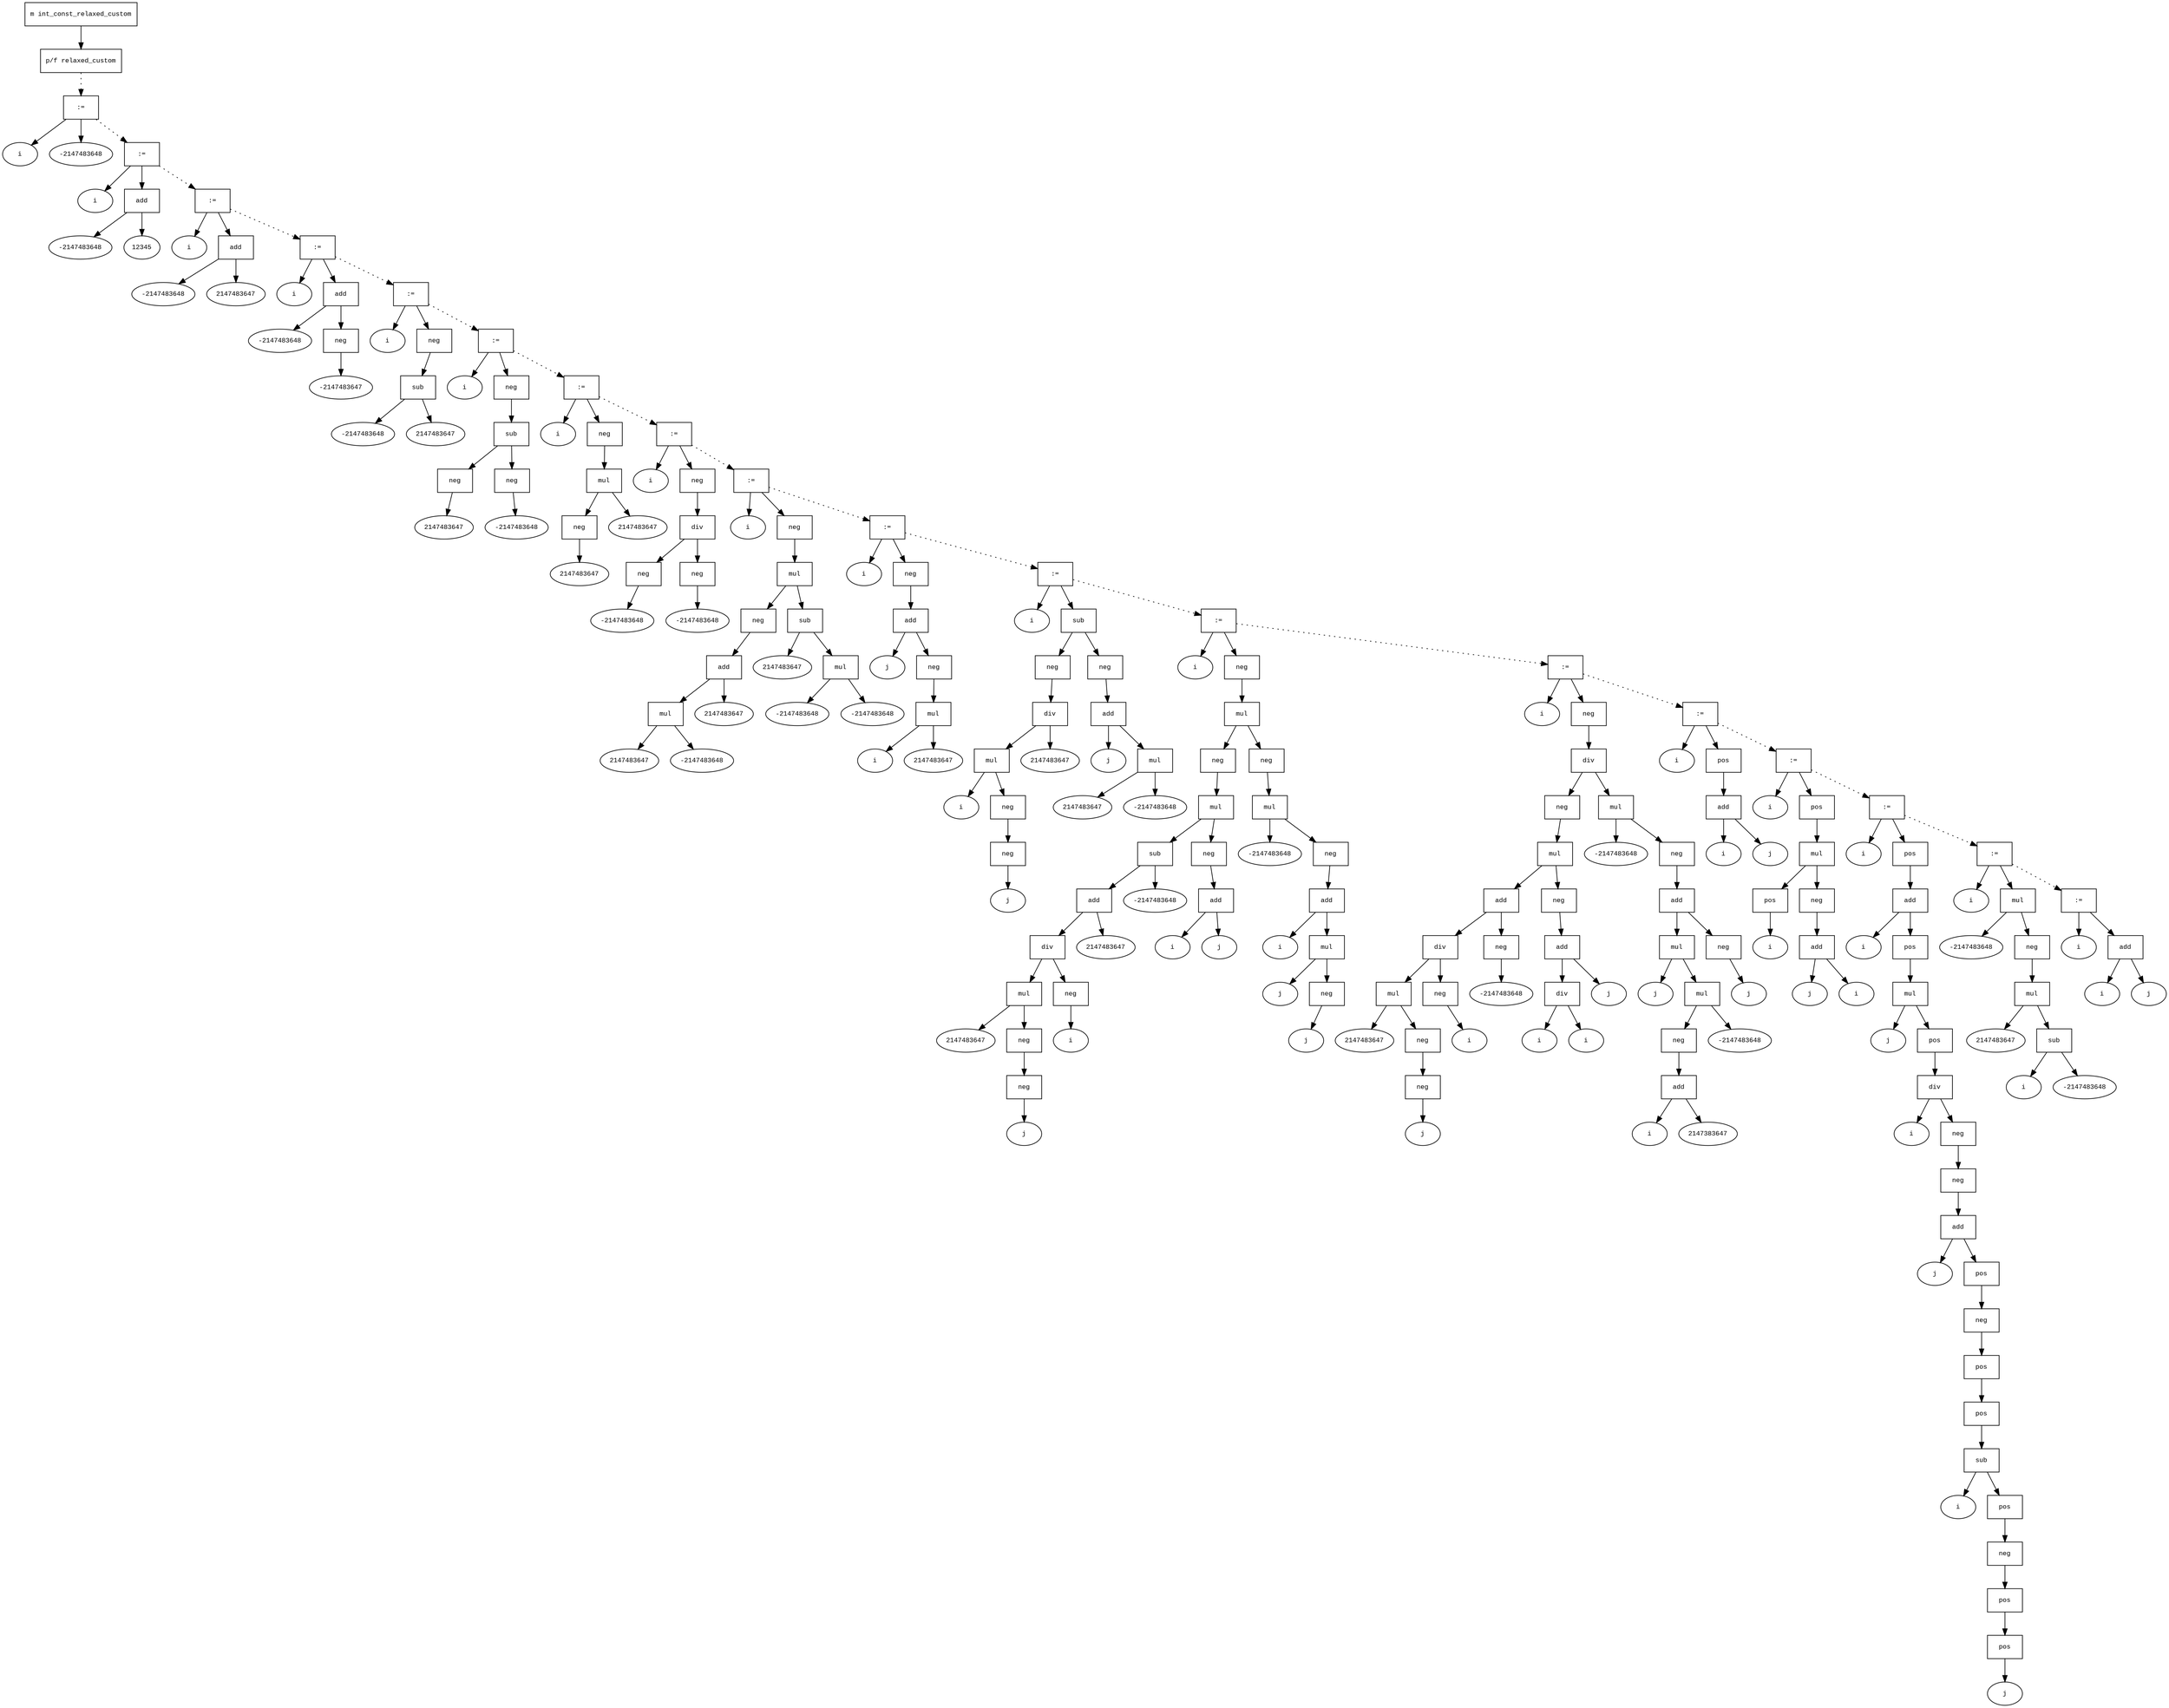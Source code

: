 digraph AST {
  graph [fontname="Times New Roman",fontsize=10];
  node  [fontname="Courier New",fontsize=10];
  edge  [fontname="Times New Roman",fontsize=10];

  node0 [label="m int_const_relaxed_custom",shape=box];
  node1 [label="p/f relaxed_custom",shape=box];
  node8 [label=":=",shape=box];
  node6 [label="i",shape=ellipse];
  node8->node6;
  node7 [label="-2147483648",shape=ellipse];
  node8->node7;
  node1 -> node8 [style=dotted];
  node13 [label=":=",shape=box];
  node9 [label="i",shape=ellipse];
  node13->node9;
  node12 [label="add",shape=box];
  node10 [label="-2147483648",shape=ellipse];
  node12->node10;
  node11 [label="12345",shape=ellipse];
  node12->node11;
  node13->node12;
  node8 -> node13 [style=dotted];
  node18 [label=":=",shape=box];
  node14 [label="i",shape=ellipse];
  node18->node14;
  node17 [label="add",shape=box];
  node15 [label="-2147483648",shape=ellipse];
  node17->node15;
  node16 [label="2147483647",shape=ellipse];
  node17->node16;
  node18->node17;
  node13 -> node18 [style=dotted];
  node24 [label=":=",shape=box];
  node19 [label="i",shape=ellipse];
  node24->node19;
  node23 [label="add",shape=box];
  node20 [label="-2147483648",shape=ellipse];
  node23->node20;
  node22 [label="neg",shape=box];
  node21 [label="-2147483647",shape=ellipse];
  node22->node21;
  node23->node22;
  node24->node23;
  node18 -> node24 [style=dotted];
  node30 [label=":=",shape=box];
  node25 [label="i",shape=ellipse];
  node30->node25;
  node29 [label="neg",shape=box];
  node28 [label="sub",shape=box];
  node26 [label="-2147483648",shape=ellipse];
  node28->node26;
  node27 [label="2147483647",shape=ellipse];
  node28->node27;
  node29->node28;
  node30->node29;
  node24 -> node30 [style=dotted];
  node38 [label=":=",shape=box];
  node31 [label="i",shape=ellipse];
  node38->node31;
  node37 [label="neg",shape=box];
  node36 [label="sub",shape=box];
  node33 [label="neg",shape=box];
  node32 [label="2147483647",shape=ellipse];
  node33->node32;
  node36->node33;
  node35 [label="neg",shape=box];
  node34 [label="-2147483648",shape=ellipse];
  node35->node34;
  node36->node35;
  node37->node36;
  node38->node37;
  node30 -> node38 [style=dotted];
  node45 [label=":=",shape=box];
  node39 [label="i",shape=ellipse];
  node45->node39;
  node44 [label="neg",shape=box];
  node43 [label="mul",shape=box];
  node41 [label="neg",shape=box];
  node40 [label="2147483647",shape=ellipse];
  node41->node40;
  node43->node41;
  node42 [label="2147483647",shape=ellipse];
  node43->node42;
  node44->node43;
  node45->node44;
  node38 -> node45 [style=dotted];
  node53 [label=":=",shape=box];
  node46 [label="i",shape=ellipse];
  node53->node46;
  node52 [label="neg",shape=box];
  node51 [label="div",shape=box];
  node48 [label="neg",shape=box];
  node47 [label="-2147483648",shape=ellipse];
  node48->node47;
  node51->node48;
  node50 [label="neg",shape=box];
  node49 [label="-2147483648",shape=ellipse];
  node50->node49;
  node51->node50;
  node52->node51;
  node53->node52;
  node45 -> node53 [style=dotted];
  node68 [label=":=",shape=box];
  node54 [label="i",shape=ellipse];
  node68->node54;
  node67 [label="neg",shape=box];
  node66 [label="mul",shape=box];
  node60 [label="neg",shape=box];
  node59 [label="add",shape=box];
  node57 [label="mul",shape=box];
  node55 [label="2147483647",shape=ellipse];
  node57->node55;
  node56 [label="-2147483648",shape=ellipse];
  node57->node56;
  node59->node57;
  node58 [label="2147483647",shape=ellipse];
  node59->node58;
  node60->node59;
  node66->node60;
  node65 [label="sub",shape=box];
  node61 [label="2147483647",shape=ellipse];
  node65->node61;
  node64 [label="mul",shape=box];
  node62 [label="-2147483648",shape=ellipse];
  node64->node62;
  node63 [label="-2147483648",shape=ellipse];
  node64->node63;
  node65->node64;
  node66->node65;
  node67->node66;
  node68->node67;
  node53 -> node68 [style=dotted];
  node77 [label=":=",shape=box];
  node69 [label="i",shape=ellipse];
  node77->node69;
  node76 [label="neg",shape=box];
  node75 [label="add",shape=box];
  node70 [label="j",shape=ellipse];
  node75->node70;
  node74 [label="neg",shape=box];
  node73 [label="mul",shape=box];
  node71 [label="i",shape=ellipse];
  node73->node71;
  node72 [label="2147483647",shape=ellipse];
  node73->node72;
  node74->node73;
  node75->node74;
  node76->node75;
  node77->node76;
  node68 -> node77 [style=dotted];
  node94 [label=":=",shape=box];
  node78 [label="i",shape=ellipse];
  node94->node78;
  node93 [label="sub",shape=box];
  node86 [label="neg",shape=box];
  node85 [label="div",shape=box];
  node83 [label="mul",shape=box];
  node79 [label="i",shape=ellipse];
  node83->node79;
  node82 [label="neg",shape=box];
  node81 [label="neg",shape=box];
  node80 [label="j",shape=ellipse];
  node81->node80;
  node82->node81;
  node83->node82;
  node85->node83;
  node84 [label="2147483647",shape=ellipse];
  node85->node84;
  node86->node85;
  node93->node86;
  node92 [label="neg",shape=box];
  node91 [label="add",shape=box];
  node87 [label="j",shape=ellipse];
  node91->node87;
  node90 [label="mul",shape=box];
  node88 [label="2147483647",shape=ellipse];
  node90->node88;
  node89 [label="-2147483648",shape=ellipse];
  node90->node89;
  node91->node90;
  node92->node91;
  node93->node92;
  node94->node93;
  node77 -> node94 [style=dotted];
  node126 [label=":=",shape=box];
  node95 [label="i",shape=ellipse];
  node126->node95;
  node125 [label="neg",shape=box];
  node124 [label="mul",shape=box];
  node113 [label="neg",shape=box];
  node112 [label="mul",shape=box];
  node107 [label="sub",shape=box];
  node105 [label="add",shape=box];
  node103 [label="div",shape=box];
  node100 [label="mul",shape=box];
  node96 [label="2147483647",shape=ellipse];
  node100->node96;
  node99 [label="neg",shape=box];
  node98 [label="neg",shape=box];
  node97 [label="j",shape=ellipse];
  node98->node97;
  node99->node98;
  node100->node99;
  node103->node100;
  node102 [label="neg",shape=box];
  node101 [label="i",shape=ellipse];
  node102->node101;
  node103->node102;
  node105->node103;
  node104 [label="2147483647",shape=ellipse];
  node105->node104;
  node107->node105;
  node106 [label="-2147483648",shape=ellipse];
  node107->node106;
  node112->node107;
  node111 [label="neg",shape=box];
  node110 [label="add",shape=box];
  node108 [label="i",shape=ellipse];
  node110->node108;
  node109 [label="j",shape=ellipse];
  node110->node109;
  node111->node110;
  node112->node111;
  node113->node112;
  node124->node113;
  node123 [label="neg",shape=box];
  node122 [label="mul",shape=box];
  node114 [label="-2147483648",shape=ellipse];
  node122->node114;
  node121 [label="neg",shape=box];
  node120 [label="add",shape=box];
  node115 [label="i",shape=ellipse];
  node120->node115;
  node119 [label="mul",shape=box];
  node116 [label="j",shape=ellipse];
  node119->node116;
  node118 [label="neg",shape=box];
  node117 [label="j",shape=ellipse];
  node118->node117;
  node119->node118;
  node120->node119;
  node121->node120;
  node122->node121;
  node123->node122;
  node124->node123;
  node125->node124;
  node126->node125;
  node94 -> node126 [style=dotted];
  node163 [label=":=",shape=box];
  node127 [label="i",shape=ellipse];
  node163->node127;
  node162 [label="neg",shape=box];
  node161 [label="div",shape=box];
  node146 [label="neg",shape=box];
  node145 [label="mul",shape=box];
  node138 [label="add",shape=box];
  node135 [label="div",shape=box];
  node132 [label="mul",shape=box];
  node128 [label="2147483647",shape=ellipse];
  node132->node128;
  node131 [label="neg",shape=box];
  node130 [label="neg",shape=box];
  node129 [label="j",shape=ellipse];
  node130->node129;
  node131->node130;
  node132->node131;
  node135->node132;
  node134 [label="neg",shape=box];
  node133 [label="i",shape=ellipse];
  node134->node133;
  node135->node134;
  node138->node135;
  node137 [label="neg",shape=box];
  node136 [label="-2147483648",shape=ellipse];
  node137->node136;
  node138->node137;
  node145->node138;
  node144 [label="neg",shape=box];
  node143 [label="add",shape=box];
  node141 [label="div",shape=box];
  node139 [label="i",shape=ellipse];
  node141->node139;
  node140 [label="i",shape=ellipse];
  node141->node140;
  node143->node141;
  node142 [label="j",shape=ellipse];
  node143->node142;
  node144->node143;
  node145->node144;
  node146->node145;
  node161->node146;
  node160 [label="mul",shape=box];
  node147 [label="-2147483648",shape=ellipse];
  node160->node147;
  node159 [label="neg",shape=box];
  node158 [label="add",shape=box];
  node155 [label="mul",shape=box];
  node148 [label="j",shape=ellipse];
  node155->node148;
  node154 [label="mul",shape=box];
  node152 [label="neg",shape=box];
  node151 [label="add",shape=box];
  node149 [label="i",shape=ellipse];
  node151->node149;
  node150 [label="2147383647",shape=ellipse];
  node151->node150;
  node152->node151;
  node154->node152;
  node153 [label="-2147483648",shape=ellipse];
  node154->node153;
  node155->node154;
  node158->node155;
  node157 [label="neg",shape=box];
  node156 [label="j",shape=ellipse];
  node157->node156;
  node158->node157;
  node159->node158;
  node160->node159;
  node161->node160;
  node162->node161;
  node163->node162;
  node126 -> node163 [style=dotted];
  node169 [label=":=",shape=box];
  node164 [label="i",shape=ellipse];
  node169->node164;
  node168 [label="pos",shape=box];
  node167 [label="add",shape=box];
  node165 [label="i",shape=ellipse];
  node167->node165;
  node166 [label="j",shape=ellipse];
  node167->node166;
  node168->node167;
  node169->node168;
  node163 -> node169 [style=dotted];
  node179 [label=":=",shape=box];
  node170 [label="i",shape=ellipse];
  node179->node170;
  node178 [label="pos",shape=box];
  node177 [label="mul",shape=box];
  node172 [label="pos",shape=box];
  node171 [label="i",shape=ellipse];
  node172->node171;
  node177->node172;
  node176 [label="neg",shape=box];
  node175 [label="add",shape=box];
  node173 [label="j",shape=ellipse];
  node175->node173;
  node174 [label="i",shape=ellipse];
  node175->node174;
  node176->node175;
  node177->node176;
  node178->node177;
  node179->node178;
  node169 -> node179 [style=dotted];
  node205 [label=":=",shape=box];
  node180 [label="i",shape=ellipse];
  node205->node180;
  node204 [label="pos",shape=box];
  node203 [label="add",shape=box];
  node181 [label="i",shape=ellipse];
  node203->node181;
  node202 [label="pos",shape=box];
  node201 [label="mul",shape=box];
  node182 [label="j",shape=ellipse];
  node201->node182;
  node200 [label="pos",shape=box];
  node199 [label="div",shape=box];
  node183 [label="i",shape=ellipse];
  node199->node183;
  node198 [label="neg",shape=box];
  node197 [label="neg",shape=box];
  node196 [label="add",shape=box];
  node184 [label="j",shape=ellipse];
  node196->node184;
  node195 [label="pos",shape=box];
  node194 [label="neg",shape=box];
  node193 [label="pos",shape=box];
  node192 [label="pos",shape=box];
  node191 [label="sub",shape=box];
  node185 [label="i",shape=ellipse];
  node191->node185;
  node190 [label="pos",shape=box];
  node189 [label="neg",shape=box];
  node188 [label="pos",shape=box];
  node187 [label="pos",shape=box];
  node186 [label="j",shape=ellipse];
  node187->node186;
  node188->node187;
  node189->node188;
  node190->node189;
  node191->node190;
  node192->node191;
  node193->node192;
  node194->node193;
  node195->node194;
  node196->node195;
  node197->node196;
  node198->node197;
  node199->node198;
  node200->node199;
  node201->node200;
  node202->node201;
  node203->node202;
  node204->node203;
  node205->node204;
  node179 -> node205 [style=dotted];
  node215 [label=":=",shape=box];
  node206 [label="i",shape=ellipse];
  node215->node206;
  node214 [label="mul",shape=box];
  node207 [label="-2147483648",shape=ellipse];
  node214->node207;
  node213 [label="neg",shape=box];
  node212 [label="mul",shape=box];
  node208 [label="2147483647",shape=ellipse];
  node212->node208;
  node211 [label="sub",shape=box];
  node209 [label="i",shape=ellipse];
  node211->node209;
  node210 [label="-2147483648",shape=ellipse];
  node211->node210;
  node212->node211;
  node213->node212;
  node214->node213;
  node215->node214;
  node205 -> node215 [style=dotted];
  node220 [label=":=",shape=box];
  node216 [label="i",shape=ellipse];
  node220->node216;
  node219 [label="add",shape=box];
  node217 [label="i",shape=ellipse];
  node219->node217;
  node218 [label="j",shape=ellipse];
  node219->node218;
  node220->node219;
  node215 -> node220 [style=dotted];
  node0 -> node1;
}
